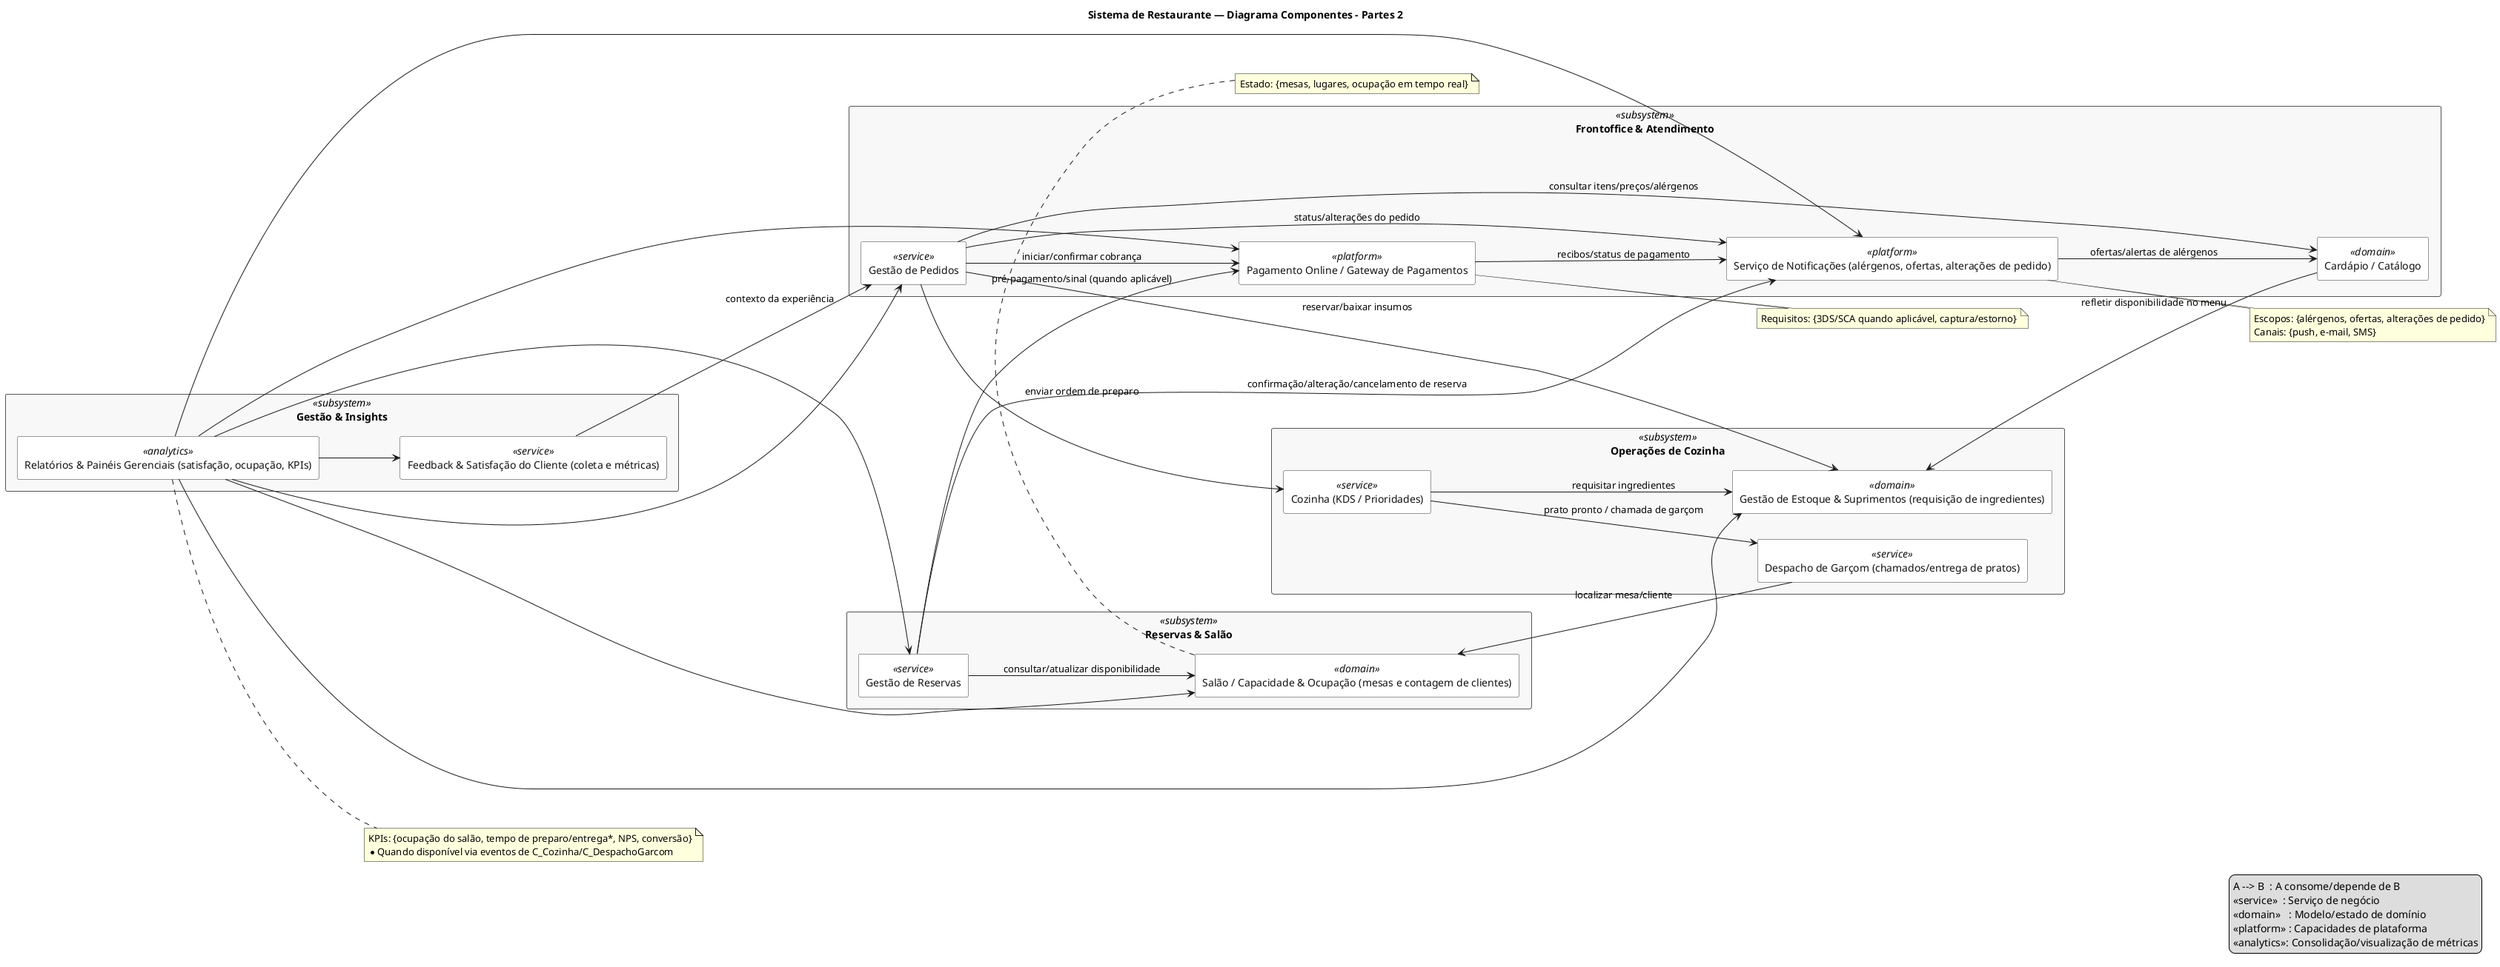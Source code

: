 @startuml componentes - restaurante - partes2
title Sistema de Restaurante — Diagrama Componentes - Partes 2
left to right direction

skinparam componentStyle rectangle
skinparam packageStyle rectangle
skinparam shadowing false
skinparam component {
  BackgroundColor #FFFFFF
  BorderColor #333333
  FontColor #111111
}
skinparam package {
  BackgroundColor #F8F8F8
  BorderColor #555555
}

'=================== Agrupamentos (subsystemas) ===================
package "Frontoffice & Atendimento" <<subsystem>> {
  [Gestão de Pedidos]                                                  as C_Pedidos        <<service>>
  [Cardápio / Catálogo]                                                as C_Cardapio       <<domain>>
  [Serviço de Notificações (alérgenos, ofertas, alterações de pedido)] as C_Notificacoes   <<platform>>
  [Pagamento Online / Gateway de Pagamentos]                           as C_Pagamento      <<platform>>
}

package "Reservas & Salão" <<subsystem>> {
  [Gestão de Reservas]                                                 as C_Reservas       <<service>>
  [Salão / Capacidade & Ocupação (mesas e contagem de clientes)]       as C_Salao          <<domain>>
}

package "Operações de Cozinha" <<subsystem>> {
  [Cozinha (KDS / Prioridades)]                                        as C_Cozinha        <<service>>
  [Despacho de Garçom (chamados/entrega de pratos)]                    as C_DespachoGarcom <<service>>
  [Gestão de Estoque & Suprimentos (requisição de ingredientes)]       as C_Estoque        <<domain>>
}

package "Gestão & Insights" <<subsystem>> {
  [Feedback & Satisfação do Cliente (coleta e métricas)]               as C_Feedback       <<service>>
  [Relatórios & Painéis Gerenciais (satisfação, ocupação, KPIs)]       as C_Relatorios     <<analytics>>
}

'=================== Relações (derivadas dos casos de uso) ===================

'— Reservas consulta/atualiza disponibilidade do salão e comunica o cliente
C_Reservas --> C_Salao         : consultar/atualizar disponibilidade
C_Reservas --> C_Notificacoes  : confirmação/alteração/cancelamento de reserva
C_Reservas --> C_Pagamento     : pré-pagamento/sinal (quando aplicável)

'— Pedidos depende de cardápio, estoque, cozinha, pagamento e notifica status
C_Pedidos  --> C_Cardapio      : consultar itens/preços/alérgenos
C_Pedidos  --> C_Estoque       : reservar/baixar insumos
C_Pedidos  --> C_Cozinha       : enviar ordem de preparo
C_Pedidos  --> C_Pagamento     : iniciar/confirmar cobrança
C_Pedidos  --> C_Notificacoes  : status/alterações do pedido

'— Cozinha aciona despacho de garçom e solicita insumos
C_Cozinha  --> C_DespachoGarcom : prato pronto / chamada de garçom
C_Cozinha  --> C_Estoque        : requisitar ingredientes

'— Despacho de garçom usa mapa/ocupação do salão para entrega
C_DespachoGarcom --> C_Salao     : localizar mesa/cliente

'— Cardápio alinha disponibilidade com estoque
C_Cardapio --> C_Estoque        : refletir disponibilidade no menu

'— Notificações pode referenciar itens do cardápio e pagamento
C_Notificacoes --> C_Cardapio   : ofertas/alertas de alérgenos
C_Pagamento    --> C_Notificacoes : recibos/status de pagamento

'— Feedback associa avaliação a um pedido específico
C_Feedback --> C_Pedidos        : contexto da experiência

'— Relatórios consolida indicadores para o gerente
C_Relatorios --> C_Reservas
C_Relatorios --> C_Pedidos
C_Relatorios --> C_Salao
C_Relatorios --> C_Estoque
C_Relatorios --> C_Pagamento
C_Relatorios --> C_Feedback
C_Relatorios --> C_Notificacoes

'=================== Notas/Restrições (sem interfaces) ===================
note right of C_Notificacoes
  Escopos: {alérgenos, ofertas, alterações de pedido}
  Canais: {push, e-mail, SMS}
end note

note right of C_Pagamento
  Requisitos: {3DS/SCA quando aplicável, captura/estorno}
end note

note right of C_Relatorios
  KPIs: {ocupação do salão, tempo de preparo/entrega*, NPS, conversão}
  *Quando disponível via eventos de C_Cozinha/C_DespachoGarcom
end note

note bottom of C_Salao
  Estado: {mesas, lugares, ocupação em tempo real}
end note

'=================== Legenda ===================
legend right
  A --> B  : A consome/depende de B
  <<service>>  : Serviço de negócio
  <<domain>>   : Modelo/estado de domínio
  <<platform>> : Capacidades de plataforma
  <<analytics>>: Consolidação/visualização de métricas
endlegend

@enduml

